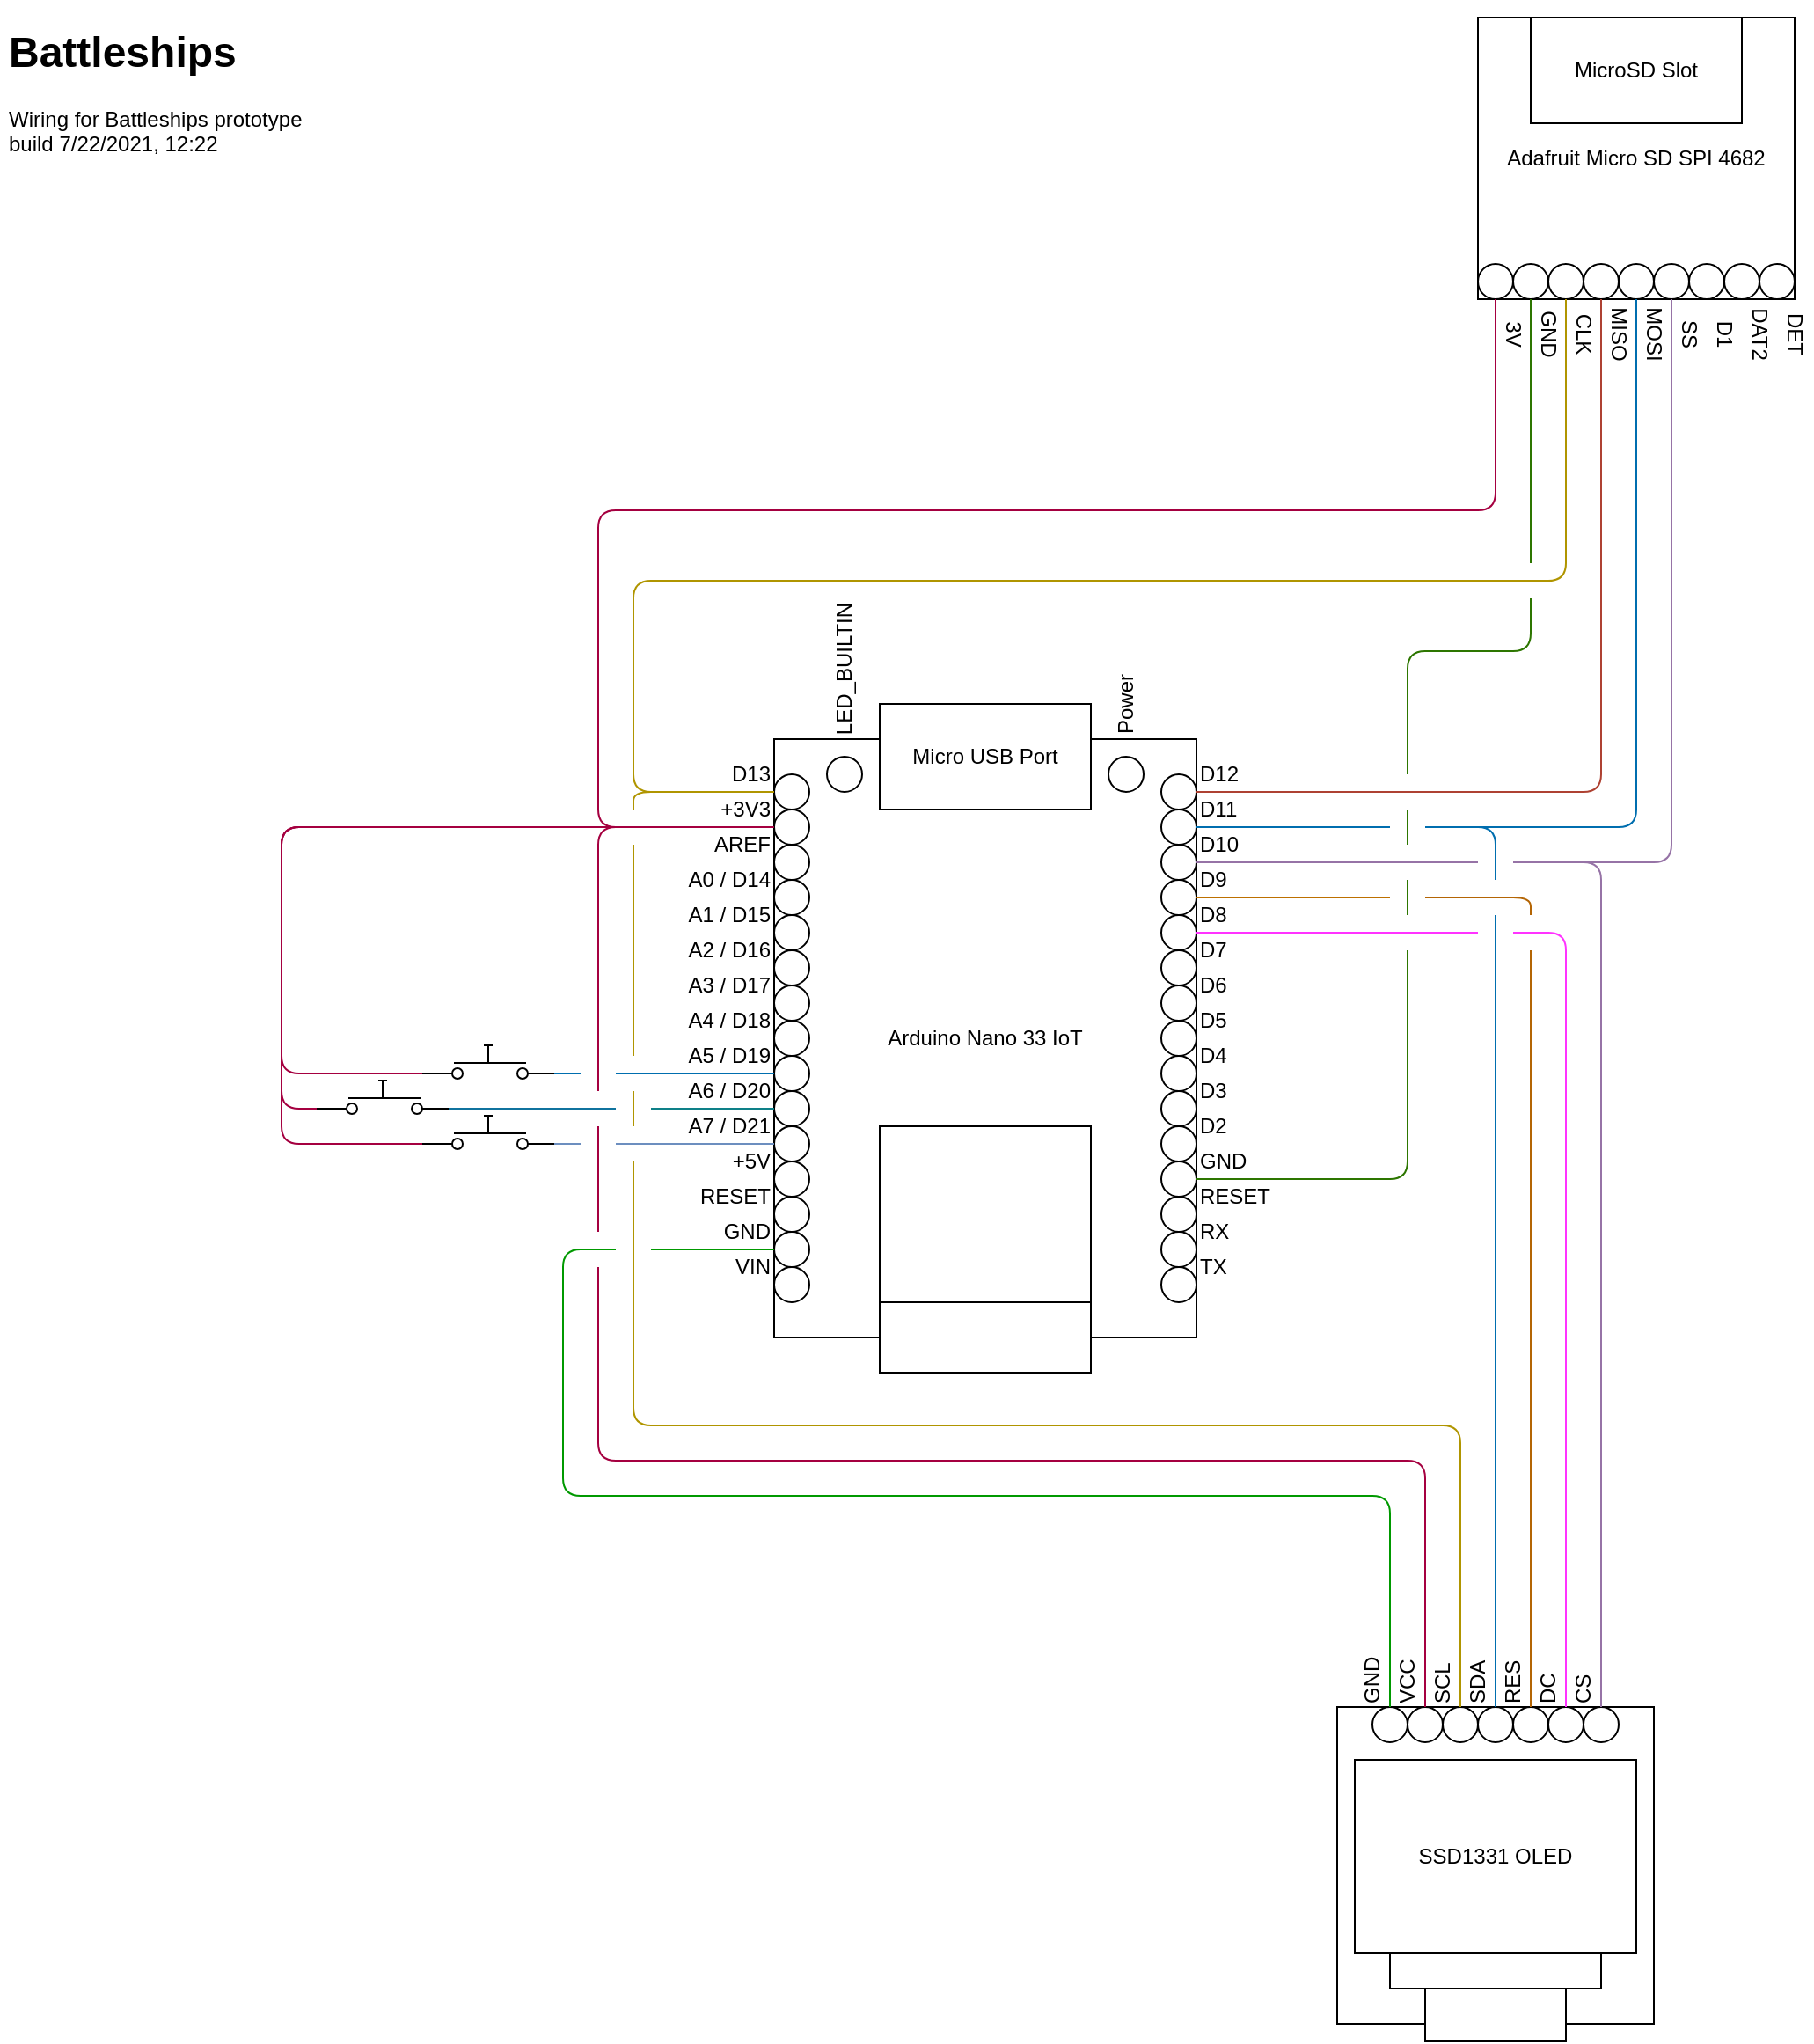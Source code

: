 <mxfile>
    <diagram id="_MnvUN-D74GrK0oXnusO" name="Page-1">
        <mxGraphModel dx="997" dy="1057" grid="1" gridSize="10" guides="1" tooltips="1" connect="1" arrows="1" fold="1" page="0" pageScale="1" pageWidth="850" pageHeight="1100" math="0" shadow="0">
            <root>
                <mxCell id="0"/>
                <mxCell id="1" parent="0"/>
                <mxCell id="228" value="" style="rounded=0;whiteSpace=wrap;html=1;" parent="1" vertex="1">
                    <mxGeometry x="880" y="840" width="180" height="180" as="geometry"/>
                </mxCell>
                <mxCell id="159" value="Arduino" parent="0"/>
                <mxCell id="160" value="Arduino Nano 33 IoT" style="rounded=0;whiteSpace=wrap;html=1;" parent="159" vertex="1">
                    <mxGeometry x="560" y="290" width="240" height="340" as="geometry"/>
                </mxCell>
                <mxCell id="161" value="Micro USB Port" style="rounded=0;whiteSpace=wrap;html=1;" parent="159" vertex="1">
                    <mxGeometry x="620" y="270" width="120" height="60" as="geometry"/>
                </mxCell>
                <mxCell id="162" value="" style="rounded=0;whiteSpace=wrap;html=1;" parent="159" vertex="1">
                    <mxGeometry x="620" y="610" width="120" height="40" as="geometry"/>
                </mxCell>
                <mxCell id="163" value="" style="rounded=0;whiteSpace=wrap;html=1;" parent="159" vertex="1">
                    <mxGeometry x="620" y="510" width="120" height="100" as="geometry"/>
                </mxCell>
                <mxCell id="164" value="" style="ellipse;whiteSpace=wrap;html=1;aspect=fixed;" parent="159" vertex="1">
                    <mxGeometry x="780" y="310" width="20" height="20" as="geometry"/>
                </mxCell>
                <mxCell id="165" value="" style="ellipse;whiteSpace=wrap;html=1;aspect=fixed;" parent="159" vertex="1">
                    <mxGeometry x="780" y="330" width="20" height="20" as="geometry"/>
                </mxCell>
                <mxCell id="166" value="" style="ellipse;whiteSpace=wrap;html=1;aspect=fixed;" parent="159" vertex="1">
                    <mxGeometry x="780" y="350" width="20" height="20" as="geometry"/>
                </mxCell>
                <mxCell id="167" value="" style="ellipse;whiteSpace=wrap;html=1;aspect=fixed;" parent="159" vertex="1">
                    <mxGeometry x="780" y="370" width="20" height="20" as="geometry"/>
                </mxCell>
                <mxCell id="168" value="" style="ellipse;whiteSpace=wrap;html=1;aspect=fixed;" parent="159" vertex="1">
                    <mxGeometry x="780" y="390" width="20" height="20" as="geometry"/>
                </mxCell>
                <mxCell id="169" value="" style="ellipse;whiteSpace=wrap;html=1;aspect=fixed;" parent="159" vertex="1">
                    <mxGeometry x="780" y="410" width="20" height="20" as="geometry"/>
                </mxCell>
                <mxCell id="170" value="" style="ellipse;whiteSpace=wrap;html=1;aspect=fixed;" parent="159" vertex="1">
                    <mxGeometry x="780" y="430" width="20" height="20" as="geometry"/>
                </mxCell>
                <mxCell id="171" value="" style="ellipse;whiteSpace=wrap;html=1;aspect=fixed;" parent="159" vertex="1">
                    <mxGeometry x="780" y="450" width="20" height="20" as="geometry"/>
                </mxCell>
                <mxCell id="172" value="D12" style="text;html=1;strokeColor=none;fillColor=none;align=left;verticalAlign=middle;whiteSpace=wrap;rounded=0;" parent="159" vertex="1">
                    <mxGeometry x="800" y="300" width="40" height="20" as="geometry"/>
                </mxCell>
                <mxCell id="173" value="D11" style="text;html=1;strokeColor=none;fillColor=none;align=left;verticalAlign=middle;whiteSpace=wrap;rounded=0;" parent="159" vertex="1">
                    <mxGeometry x="800" y="320" width="40" height="20" as="geometry"/>
                </mxCell>
                <mxCell id="174" value="D10" style="text;html=1;strokeColor=none;fillColor=none;align=left;verticalAlign=middle;whiteSpace=wrap;rounded=0;" parent="159" vertex="1">
                    <mxGeometry x="800" y="340" width="40" height="20" as="geometry"/>
                </mxCell>
                <mxCell id="175" value="D9" style="text;html=1;strokeColor=none;fillColor=none;align=left;verticalAlign=middle;whiteSpace=wrap;rounded=0;" parent="159" vertex="1">
                    <mxGeometry x="800" y="360" width="40" height="20" as="geometry"/>
                </mxCell>
                <mxCell id="176" value="D8" style="text;html=1;strokeColor=none;fillColor=none;align=left;verticalAlign=middle;whiteSpace=wrap;rounded=0;" parent="159" vertex="1">
                    <mxGeometry x="800" y="380" width="40" height="20" as="geometry"/>
                </mxCell>
                <mxCell id="177" value="D7" style="text;html=1;strokeColor=none;fillColor=none;align=left;verticalAlign=middle;whiteSpace=wrap;rounded=0;" parent="159" vertex="1">
                    <mxGeometry x="800" y="400" width="40" height="20" as="geometry"/>
                </mxCell>
                <mxCell id="178" value="D6" style="text;html=1;strokeColor=none;fillColor=none;align=left;verticalAlign=middle;whiteSpace=wrap;rounded=0;" parent="159" vertex="1">
                    <mxGeometry x="800" y="420" width="40" height="20" as="geometry"/>
                </mxCell>
                <mxCell id="179" value="D5" style="text;html=1;strokeColor=none;fillColor=none;align=left;verticalAlign=middle;whiteSpace=wrap;rounded=0;" parent="159" vertex="1">
                    <mxGeometry x="800" y="440" width="40" height="20" as="geometry"/>
                </mxCell>
                <mxCell id="180" value="" style="ellipse;whiteSpace=wrap;html=1;aspect=fixed;" parent="159" vertex="1">
                    <mxGeometry x="780" y="470" width="20" height="20" as="geometry"/>
                </mxCell>
                <mxCell id="181" value="D4" style="text;html=1;strokeColor=none;fillColor=none;align=left;verticalAlign=middle;whiteSpace=wrap;rounded=0;" parent="159" vertex="1">
                    <mxGeometry x="800" y="460" width="40" height="20" as="geometry"/>
                </mxCell>
                <mxCell id="182" value="" style="ellipse;whiteSpace=wrap;html=1;aspect=fixed;" parent="159" vertex="1">
                    <mxGeometry x="780" y="490" width="20" height="20" as="geometry"/>
                </mxCell>
                <mxCell id="183" value="D3" style="text;html=1;strokeColor=none;fillColor=none;align=left;verticalAlign=middle;whiteSpace=wrap;rounded=0;" parent="159" vertex="1">
                    <mxGeometry x="800" y="480" width="40" height="20" as="geometry"/>
                </mxCell>
                <mxCell id="184" value="" style="ellipse;whiteSpace=wrap;html=1;aspect=fixed;" parent="159" vertex="1">
                    <mxGeometry x="780" y="510" width="20" height="20" as="geometry"/>
                </mxCell>
                <mxCell id="185" value="D2" style="text;html=1;strokeColor=none;fillColor=none;align=left;verticalAlign=middle;whiteSpace=wrap;rounded=0;" parent="159" vertex="1">
                    <mxGeometry x="800" y="500" width="40" height="20" as="geometry"/>
                </mxCell>
                <mxCell id="186" value="" style="ellipse;whiteSpace=wrap;html=1;aspect=fixed;" parent="159" vertex="1">
                    <mxGeometry x="780" y="530" width="20" height="20" as="geometry"/>
                </mxCell>
                <mxCell id="187" value="GND" style="text;html=1;strokeColor=none;fillColor=none;align=left;verticalAlign=middle;whiteSpace=wrap;rounded=0;" parent="159" vertex="1">
                    <mxGeometry x="800" y="520" width="40" height="20" as="geometry"/>
                </mxCell>
                <mxCell id="188" value="" style="ellipse;whiteSpace=wrap;html=1;aspect=fixed;" parent="159" vertex="1">
                    <mxGeometry x="780" y="550" width="20" height="20" as="geometry"/>
                </mxCell>
                <mxCell id="189" value="RESET" style="text;html=1;strokeColor=none;fillColor=none;align=left;verticalAlign=middle;whiteSpace=wrap;rounded=0;" parent="159" vertex="1">
                    <mxGeometry x="800" y="540" width="40" height="20" as="geometry"/>
                </mxCell>
                <mxCell id="190" value="" style="ellipse;whiteSpace=wrap;html=1;aspect=fixed;" parent="159" vertex="1">
                    <mxGeometry x="780" y="570" width="20" height="20" as="geometry"/>
                </mxCell>
                <mxCell id="191" value="RX" style="text;html=1;strokeColor=none;fillColor=none;align=left;verticalAlign=middle;whiteSpace=wrap;rounded=0;" parent="159" vertex="1">
                    <mxGeometry x="800" y="560" width="40" height="20" as="geometry"/>
                </mxCell>
                <mxCell id="192" value="" style="ellipse;whiteSpace=wrap;html=1;aspect=fixed;" parent="159" vertex="1">
                    <mxGeometry x="780" y="590" width="20" height="20" as="geometry"/>
                </mxCell>
                <mxCell id="193" value="TX" style="text;html=1;strokeColor=none;fillColor=none;align=left;verticalAlign=middle;whiteSpace=wrap;rounded=0;" parent="159" vertex="1">
                    <mxGeometry x="800" y="580" width="40" height="20" as="geometry"/>
                </mxCell>
                <mxCell id="194" value="" style="ellipse;whiteSpace=wrap;html=1;aspect=fixed;" parent="159" vertex="1">
                    <mxGeometry x="560" y="310" width="20" height="20" as="geometry"/>
                </mxCell>
                <mxCell id="195" value="" style="ellipse;whiteSpace=wrap;html=1;aspect=fixed;" parent="159" vertex="1">
                    <mxGeometry x="560" y="330" width="20" height="20" as="geometry"/>
                </mxCell>
                <mxCell id="196" value="" style="ellipse;whiteSpace=wrap;html=1;aspect=fixed;" parent="159" vertex="1">
                    <mxGeometry x="560" y="350" width="20" height="20" as="geometry"/>
                </mxCell>
                <mxCell id="197" value="" style="ellipse;whiteSpace=wrap;html=1;aspect=fixed;" parent="159" vertex="1">
                    <mxGeometry x="560" y="370" width="20" height="20" as="geometry"/>
                </mxCell>
                <mxCell id="198" value="" style="ellipse;whiteSpace=wrap;html=1;aspect=fixed;" parent="159" vertex="1">
                    <mxGeometry x="560" y="390" width="20" height="20" as="geometry"/>
                </mxCell>
                <mxCell id="199" value="" style="ellipse;whiteSpace=wrap;html=1;aspect=fixed;" parent="159" vertex="1">
                    <mxGeometry x="560" y="410" width="20" height="20" as="geometry"/>
                </mxCell>
                <mxCell id="200" value="" style="ellipse;whiteSpace=wrap;html=1;aspect=fixed;" parent="159" vertex="1">
                    <mxGeometry x="560" y="430" width="20" height="20" as="geometry"/>
                </mxCell>
                <mxCell id="201" value="" style="ellipse;whiteSpace=wrap;html=1;aspect=fixed;" parent="159" vertex="1">
                    <mxGeometry x="560" y="450" width="20" height="20" as="geometry"/>
                </mxCell>
                <mxCell id="202" value="" style="ellipse;whiteSpace=wrap;html=1;aspect=fixed;" parent="159" vertex="1">
                    <mxGeometry x="560" y="470" width="20" height="20" as="geometry"/>
                </mxCell>
                <mxCell id="203" value="" style="ellipse;whiteSpace=wrap;html=1;aspect=fixed;" parent="159" vertex="1">
                    <mxGeometry x="560" y="490" width="20" height="20" as="geometry"/>
                </mxCell>
                <mxCell id="204" value="" style="ellipse;whiteSpace=wrap;html=1;aspect=fixed;" parent="159" vertex="1">
                    <mxGeometry x="560" y="510" width="20" height="20" as="geometry"/>
                </mxCell>
                <mxCell id="205" value="" style="ellipse;whiteSpace=wrap;html=1;aspect=fixed;" parent="159" vertex="1">
                    <mxGeometry x="560" y="530" width="20" height="20" as="geometry"/>
                </mxCell>
                <mxCell id="206" value="" style="ellipse;whiteSpace=wrap;html=1;aspect=fixed;" parent="159" vertex="1">
                    <mxGeometry x="560" y="550" width="20" height="20" as="geometry"/>
                </mxCell>
                <mxCell id="207" value="" style="ellipse;whiteSpace=wrap;html=1;aspect=fixed;" parent="159" vertex="1">
                    <mxGeometry x="560" y="570" width="20" height="20" as="geometry"/>
                </mxCell>
                <mxCell id="208" value="" style="ellipse;whiteSpace=wrap;html=1;aspect=fixed;" parent="159" vertex="1">
                    <mxGeometry x="560" y="590" width="20" height="20" as="geometry"/>
                </mxCell>
                <mxCell id="209" value="D13" style="text;html=1;strokeColor=none;fillColor=none;align=right;verticalAlign=middle;whiteSpace=wrap;rounded=0;" parent="159" vertex="1">
                    <mxGeometry x="520" y="300" width="40" height="20" as="geometry"/>
                </mxCell>
                <mxCell id="210" value="+3V3" style="text;html=1;strokeColor=none;fillColor=none;align=right;verticalAlign=middle;whiteSpace=wrap;rounded=0;" parent="159" vertex="1">
                    <mxGeometry x="520" y="320" width="40" height="20" as="geometry"/>
                </mxCell>
                <mxCell id="211" value="AREF" style="text;html=1;strokeColor=none;fillColor=none;align=right;verticalAlign=middle;whiteSpace=wrap;rounded=0;" parent="159" vertex="1">
                    <mxGeometry x="520" y="340" width="40" height="20" as="geometry"/>
                </mxCell>
                <mxCell id="212" value="A0 / D14" style="text;html=1;strokeColor=none;fillColor=none;align=right;verticalAlign=middle;whiteSpace=wrap;rounded=0;" parent="159" vertex="1">
                    <mxGeometry x="510" y="360" width="50" height="20" as="geometry"/>
                </mxCell>
                <mxCell id="213" value="A1 / D15" style="text;html=1;strokeColor=none;fillColor=none;align=right;verticalAlign=middle;whiteSpace=wrap;rounded=0;" parent="159" vertex="1">
                    <mxGeometry x="510" y="380" width="50" height="20" as="geometry"/>
                </mxCell>
                <mxCell id="214" value="A2 / D16" style="text;html=1;strokeColor=none;fillColor=none;align=right;verticalAlign=middle;whiteSpace=wrap;rounded=0;" parent="159" vertex="1">
                    <mxGeometry x="510" y="400" width="50" height="20" as="geometry"/>
                </mxCell>
                <mxCell id="215" value="A3 / D17" style="text;html=1;strokeColor=none;fillColor=none;align=right;verticalAlign=middle;whiteSpace=wrap;rounded=0;" parent="159" vertex="1">
                    <mxGeometry x="510" y="420" width="50" height="20" as="geometry"/>
                </mxCell>
                <mxCell id="216" value="A4 / D18" style="text;html=1;strokeColor=none;fillColor=none;align=right;verticalAlign=middle;whiteSpace=wrap;rounded=0;" parent="159" vertex="1">
                    <mxGeometry x="510" y="440" width="50" height="20" as="geometry"/>
                </mxCell>
                <mxCell id="217" value="A5 / D19" style="text;html=1;strokeColor=none;fillColor=none;align=right;verticalAlign=middle;whiteSpace=wrap;rounded=0;" parent="159" vertex="1">
                    <mxGeometry x="510" y="460" width="50" height="20" as="geometry"/>
                </mxCell>
                <mxCell id="218" value="A6 / D20" style="text;html=1;strokeColor=none;fillColor=none;align=right;verticalAlign=middle;whiteSpace=wrap;rounded=0;" parent="159" vertex="1">
                    <mxGeometry x="510" y="480" width="50" height="20" as="geometry"/>
                </mxCell>
                <mxCell id="219" value="A7 / D21" style="text;html=1;strokeColor=none;fillColor=none;align=right;verticalAlign=middle;whiteSpace=wrap;rounded=0;" parent="159" vertex="1">
                    <mxGeometry x="510" y="500" width="50" height="20" as="geometry"/>
                </mxCell>
                <mxCell id="220" value="+5V" style="text;html=1;strokeColor=none;fillColor=none;align=right;verticalAlign=middle;whiteSpace=wrap;rounded=0;" parent="159" vertex="1">
                    <mxGeometry x="520" y="520" width="40" height="20" as="geometry"/>
                </mxCell>
                <mxCell id="221" value="RESET" style="text;html=1;strokeColor=none;fillColor=none;align=right;verticalAlign=middle;whiteSpace=wrap;rounded=0;" parent="159" vertex="1">
                    <mxGeometry x="520" y="540" width="40" height="20" as="geometry"/>
                </mxCell>
                <mxCell id="222" value="GND" style="text;html=1;strokeColor=none;fillColor=none;align=right;verticalAlign=middle;whiteSpace=wrap;rounded=0;" parent="159" vertex="1">
                    <mxGeometry x="520" y="560" width="40" height="20" as="geometry"/>
                </mxCell>
                <mxCell id="223" value="VIN" style="text;html=1;strokeColor=none;fillColor=none;align=right;verticalAlign=middle;whiteSpace=wrap;rounded=0;" parent="159" vertex="1">
                    <mxGeometry x="520" y="580" width="40" height="20" as="geometry"/>
                </mxCell>
                <mxCell id="224" value="" style="ellipse;whiteSpace=wrap;html=1;aspect=fixed;" parent="159" vertex="1">
                    <mxGeometry x="590" y="300" width="20" height="20" as="geometry"/>
                </mxCell>
                <mxCell id="225" value="" style="ellipse;whiteSpace=wrap;html=1;aspect=fixed;" parent="159" vertex="1">
                    <mxGeometry x="750" y="300" width="20" height="20" as="geometry"/>
                </mxCell>
                <mxCell id="226" value="LED_BUILTIN" style="text;html=1;strokeColor=none;fillColor=none;align=center;verticalAlign=middle;whiteSpace=wrap;rounded=0;rotation=-90;" parent="159" vertex="1">
                    <mxGeometry x="560" y="240" width="80" height="20" as="geometry"/>
                </mxCell>
                <mxCell id="227" value="Power" style="text;html=1;strokeColor=none;fillColor=none;align=center;verticalAlign=middle;whiteSpace=wrap;rounded=0;rotation=-90;" parent="159" vertex="1">
                    <mxGeometry x="740" y="260" width="40" height="20" as="geometry"/>
                </mxCell>
                <mxCell id="230" value="SSD1331 OLED" parent="0"/>
                <mxCell id="232" value="" style="ellipse;whiteSpace=wrap;html=1;aspect=fixed;" parent="230" vertex="1">
                    <mxGeometry x="900" y="840" width="20" height="20" as="geometry"/>
                </mxCell>
                <mxCell id="233" value="" style="ellipse;whiteSpace=wrap;html=1;aspect=fixed;" parent="230" vertex="1">
                    <mxGeometry x="920" y="840" width="20" height="20" as="geometry"/>
                </mxCell>
                <mxCell id="234" value="" style="ellipse;whiteSpace=wrap;html=1;aspect=fixed;" parent="230" vertex="1">
                    <mxGeometry x="940" y="840" width="20" height="20" as="geometry"/>
                </mxCell>
                <mxCell id="235" value="" style="ellipse;whiteSpace=wrap;html=1;aspect=fixed;" parent="230" vertex="1">
                    <mxGeometry x="960" y="840" width="20" height="20" as="geometry"/>
                </mxCell>
                <mxCell id="236" value="" style="ellipse;whiteSpace=wrap;html=1;aspect=fixed;" parent="230" vertex="1">
                    <mxGeometry x="980" y="840" width="20" height="20" as="geometry"/>
                </mxCell>
                <mxCell id="237" value="" style="ellipse;whiteSpace=wrap;html=1;aspect=fixed;" parent="230" vertex="1">
                    <mxGeometry x="1000" y="840" width="20" height="20" as="geometry"/>
                </mxCell>
                <mxCell id="239" value="" style="ellipse;whiteSpace=wrap;html=1;aspect=fixed;" parent="230" vertex="1">
                    <mxGeometry x="1020" y="840" width="20" height="20" as="geometry"/>
                </mxCell>
                <mxCell id="240" value="SSD1331 OLED" style="rounded=0;whiteSpace=wrap;html=1;" parent="230" vertex="1">
                    <mxGeometry x="890" y="870" width="160" height="110" as="geometry"/>
                </mxCell>
                <mxCell id="242" value="" style="rounded=0;whiteSpace=wrap;html=1;" parent="230" vertex="1">
                    <mxGeometry x="910" y="980" width="120" height="20" as="geometry"/>
                </mxCell>
                <mxCell id="243" value="" style="rounded=0;whiteSpace=wrap;html=1;" parent="230" vertex="1">
                    <mxGeometry x="930" y="1000" width="80" height="30" as="geometry"/>
                </mxCell>
                <mxCell id="244" value="GND" style="text;html=1;strokeColor=none;fillColor=none;align=left;verticalAlign=middle;whiteSpace=wrap;rounded=0;rotation=-90;" parent="230" vertex="1">
                    <mxGeometry x="880" y="810" width="40" height="20" as="geometry"/>
                </mxCell>
                <mxCell id="245" value="VCC" style="text;html=1;strokeColor=none;fillColor=none;align=left;verticalAlign=middle;whiteSpace=wrap;rounded=0;rotation=-90;" parent="230" vertex="1">
                    <mxGeometry x="900" y="810" width="40" height="20" as="geometry"/>
                </mxCell>
                <mxCell id="246" value="SCL" style="text;html=1;strokeColor=none;fillColor=none;align=left;verticalAlign=middle;whiteSpace=wrap;rounded=0;rotation=270;" parent="230" vertex="1">
                    <mxGeometry x="920" y="810" width="40" height="20" as="geometry"/>
                </mxCell>
                <mxCell id="247" value="SDA" style="text;html=1;strokeColor=none;fillColor=none;align=left;verticalAlign=middle;whiteSpace=wrap;rounded=0;rotation=-90;" parent="230" vertex="1">
                    <mxGeometry x="940" y="810" width="40" height="20" as="geometry"/>
                </mxCell>
                <mxCell id="248" value="RES" style="text;html=1;strokeColor=none;fillColor=none;align=left;verticalAlign=middle;whiteSpace=wrap;rounded=0;rotation=-90;" parent="230" vertex="1">
                    <mxGeometry x="960" y="810" width="40" height="20" as="geometry"/>
                </mxCell>
                <mxCell id="249" value="DC" style="text;html=1;strokeColor=none;fillColor=none;align=left;verticalAlign=middle;whiteSpace=wrap;rounded=0;rotation=-90;" parent="230" vertex="1">
                    <mxGeometry x="980" y="810" width="40" height="20" as="geometry"/>
                </mxCell>
                <mxCell id="250" value="CS" style="text;html=1;strokeColor=none;fillColor=none;align=left;verticalAlign=middle;whiteSpace=wrap;rounded=0;rotation=-90;" parent="230" vertex="1">
                    <mxGeometry x="1000" y="810" width="40" height="20" as="geometry"/>
                </mxCell>
                <mxCell id="251" value="SSD1331 OLED Wiring" parent="0"/>
                <mxCell id="252" value="" style="endArrow=none;html=1;exitX=0.5;exitY=0;exitDx=0;exitDy=0;fillColor=#60a917;strokeColor=#009900;" parent="251" source="232" edge="1">
                    <mxGeometry width="50" height="50" relative="1" as="geometry">
                        <mxPoint x="990" y="700" as="sourcePoint"/>
                        <mxPoint x="470" y="580" as="targetPoint"/>
                        <Array as="points">
                            <mxPoint x="910" y="720"/>
                            <mxPoint x="440" y="720"/>
                            <mxPoint x="440" y="580"/>
                        </Array>
                    </mxGeometry>
                </mxCell>
                <mxCell id="253" value="" style="endArrow=none;html=1;entryX=0;entryY=0.5;entryDx=0;entryDy=0;fillColor=#d80073;strokeColor=#A50040;" parent="251" target="195" edge="1">
                    <mxGeometry width="50" height="50" relative="1" as="geometry">
                        <mxPoint x="460" y="490" as="sourcePoint"/>
                        <mxPoint x="980" y="480" as="targetPoint"/>
                        <Array as="points">
                            <mxPoint x="460" y="340"/>
                        </Array>
                    </mxGeometry>
                </mxCell>
                <mxCell id="254" value="" style="endArrow=none;html=1;entryX=0.5;entryY=0;entryDx=0;entryDy=0;fillColor=#d80073;strokeColor=#A50040;" parent="251" target="233" edge="1">
                    <mxGeometry width="50" height="50" relative="1" as="geometry">
                        <mxPoint x="460" y="590" as="sourcePoint"/>
                        <mxPoint x="1000" y="640" as="targetPoint"/>
                        <Array as="points">
                            <mxPoint x="460" y="700"/>
                            <mxPoint x="930" y="700"/>
                        </Array>
                    </mxGeometry>
                </mxCell>
                <mxCell id="255" value="" style="endArrow=none;html=1;exitX=0.5;exitY=0;exitDx=0;exitDy=0;fillColor=#e3c800;strokeColor=#B09500;" parent="251" source="234" edge="1">
                    <mxGeometry width="50" height="50" relative="1" as="geometry">
                        <mxPoint x="270" y="450" as="sourcePoint"/>
                        <mxPoint x="480" y="530" as="targetPoint"/>
                        <Array as="points">
                            <mxPoint x="950" y="680"/>
                            <mxPoint x="480" y="680"/>
                        </Array>
                    </mxGeometry>
                </mxCell>
                <mxCell id="256" value="" style="endArrow=none;html=1;entryX=0;entryY=0.5;entryDx=0;entryDy=0;fillColor=#60a917;strokeColor=#009900;" parent="251" target="207" edge="1">
                    <mxGeometry width="50" height="50" relative="1" as="geometry">
                        <mxPoint x="490" y="580" as="sourcePoint"/>
                        <mxPoint x="370" y="540" as="targetPoint"/>
                    </mxGeometry>
                </mxCell>
                <mxCell id="257" value="" style="endArrow=none;html=1;entryX=0;entryY=0.5;entryDx=0;entryDy=0;fillColor=#e3c800;strokeColor=#B09500;" parent="251" target="194" edge="1">
                    <mxGeometry width="50" height="50" relative="1" as="geometry">
                        <mxPoint x="480" y="330" as="sourcePoint"/>
                        <mxPoint x="440" y="310" as="targetPoint"/>
                        <Array as="points">
                            <mxPoint x="480" y="320"/>
                        </Array>
                    </mxGeometry>
                </mxCell>
                <mxCell id="258" value="" style="endArrow=none;html=1;fillColor=#1ba1e2;strokeColor=#006EAF;" parent="251" edge="1">
                    <mxGeometry width="50" height="50" relative="1" as="geometry">
                        <mxPoint x="970" y="370" as="sourcePoint"/>
                        <mxPoint x="930" y="340" as="targetPoint"/>
                        <Array as="points">
                            <mxPoint x="970" y="340"/>
                        </Array>
                    </mxGeometry>
                </mxCell>
                <mxCell id="259" value="" style="endArrow=none;html=1;fillColor=#fad7ac;strokeColor=#b46504;" parent="251" edge="1">
                    <mxGeometry width="50" height="50" relative="1" as="geometry">
                        <mxPoint x="930" y="380" as="sourcePoint"/>
                        <mxPoint x="990" y="390" as="targetPoint"/>
                        <Array as="points">
                            <mxPoint x="990" y="380"/>
                        </Array>
                    </mxGeometry>
                </mxCell>
                <mxCell id="261" value="" style="endArrow=none;html=1;exitX=0.5;exitY=0;exitDx=0;exitDy=0;fillColor=#1ba1e2;strokeColor=#006EAF;" parent="251" source="235" edge="1">
                    <mxGeometry width="50" height="50" relative="1" as="geometry">
                        <mxPoint x="950" y="530" as="sourcePoint"/>
                        <mxPoint x="970" y="390" as="targetPoint"/>
                    </mxGeometry>
                </mxCell>
                <mxCell id="262" value="" style="endArrow=none;html=1;exitX=1;exitY=0.5;exitDx=0;exitDy=0;fillColor=#6d8764;strokeColor=#FF33FF;" parent="251" source="168" edge="1">
                    <mxGeometry width="50" height="50" relative="1" as="geometry">
                        <mxPoint x="1070" y="610" as="sourcePoint"/>
                        <mxPoint x="960" y="400" as="targetPoint"/>
                    </mxGeometry>
                </mxCell>
                <mxCell id="263" value="" style="endArrow=none;html=1;entryX=0.5;entryY=0;entryDx=0;entryDy=0;strokeColor=#FF33FF;" parent="251" target="237" edge="1">
                    <mxGeometry width="50" height="50" relative="1" as="geometry">
                        <mxPoint x="980" y="400" as="sourcePoint"/>
                        <mxPoint x="1080" y="440" as="targetPoint"/>
                        <Array as="points">
                            <mxPoint x="1010" y="400"/>
                        </Array>
                    </mxGeometry>
                </mxCell>
                <mxCell id="264" value="" style="endArrow=none;html=1;exitX=0.5;exitY=0;exitDx=0;exitDy=0;fillColor=#fad7ac;strokeColor=#b46504;" parent="251" source="236" edge="1">
                    <mxGeometry width="50" height="50" relative="1" as="geometry">
                        <mxPoint x="1150" y="520" as="sourcePoint"/>
                        <mxPoint x="990" y="410" as="targetPoint"/>
                    </mxGeometry>
                </mxCell>
                <mxCell id="265" value="" style="endArrow=none;html=1;exitX=1;exitY=0.5;exitDx=0;exitDy=0;strokeColor=#9673a6;fillColor=#e1d5e7;" parent="251" source="166" edge="1">
                    <mxGeometry width="50" height="50" relative="1" as="geometry">
                        <mxPoint x="1070" y="410" as="sourcePoint"/>
                        <mxPoint x="960" y="360" as="targetPoint"/>
                    </mxGeometry>
                </mxCell>
                <mxCell id="266" value="" style="endArrow=none;html=1;entryX=0.5;entryY=0;entryDx=0;entryDy=0;strokeColor=#9673a6;fillColor=#e1d5e7;" parent="251" target="239" edge="1">
                    <mxGeometry width="50" height="50" relative="1" as="geometry">
                        <mxPoint x="980" y="360" as="sourcePoint"/>
                        <mxPoint x="1120" y="350" as="targetPoint"/>
                        <Array as="points">
                            <mxPoint x="1030" y="360"/>
                        </Array>
                    </mxGeometry>
                </mxCell>
                <mxCell id="333" value="" style="endArrow=none;html=1;exitX=1;exitY=0.5;exitDx=0;exitDy=0;strokeColor=#006EAF;" parent="251" source="165" edge="1">
                    <mxGeometry width="50" height="50" relative="1" as="geometry">
                        <mxPoint x="840" y="390" as="sourcePoint"/>
                        <mxPoint x="910" y="340" as="targetPoint"/>
                    </mxGeometry>
                </mxCell>
                <mxCell id="334" value="" style="endArrow=none;html=1;strokeColor=#BD7000;exitX=1;exitY=0.5;exitDx=0;exitDy=0;fillColor=#f0a30a;" parent="251" source="167" edge="1">
                    <mxGeometry width="50" height="50" relative="1" as="geometry">
                        <mxPoint x="860" y="420" as="sourcePoint"/>
                        <mxPoint x="910" y="380" as="targetPoint"/>
                    </mxGeometry>
                </mxCell>
                <mxCell id="335" value="" style="endArrow=none;html=1;strokeColor=#A50040;fillColor=#d80073;" parent="251" edge="1">
                    <mxGeometry width="50" height="50" relative="1" as="geometry">
                        <mxPoint x="460" y="570" as="sourcePoint"/>
                        <mxPoint x="460" y="510" as="targetPoint"/>
                    </mxGeometry>
                </mxCell>
                <mxCell id="348" value="" style="endArrow=none;html=1;fillColor=#e3c800;strokeColor=#B09500;" parent="251" edge="1">
                    <mxGeometry width="50" height="50" relative="1" as="geometry">
                        <mxPoint x="480" y="470" as="sourcePoint"/>
                        <mxPoint x="480" y="350" as="targetPoint"/>
                    </mxGeometry>
                </mxCell>
                <mxCell id="349" value="" style="endArrow=none;html=1;fillColor=#e3c800;strokeColor=#B09500;" parent="251" edge="1">
                    <mxGeometry width="50" height="50" relative="1" as="geometry">
                        <mxPoint x="480" y="510" as="sourcePoint"/>
                        <mxPoint x="480" y="490" as="targetPoint"/>
                    </mxGeometry>
                </mxCell>
                <mxCell id="267" value="Analog Buttons" parent="0" visible="0"/>
                <mxCell id="268" value="" style="pointerEvents=1;verticalLabelPosition=bottom;shadow=0;dashed=0;align=center;html=1;verticalAlign=top;shape=mxgraph.electrical.electro-mechanical.manual_switch;" parent="267" vertex="1">
                    <mxGeometry x="280" y="122" width="75" height="18" as="geometry"/>
                </mxCell>
                <mxCell id="270" value="" style="pointerEvents=1;verticalLabelPosition=bottom;shadow=0;dashed=0;align=center;html=1;verticalAlign=top;shape=mxgraph.electrical.electro-mechanical.manual_switch;" parent="267" vertex="1">
                    <mxGeometry x="280" y="182" width="75" height="18" as="geometry"/>
                </mxCell>
                <mxCell id="272" value="" style="pointerEvents=1;verticalLabelPosition=bottom;shadow=0;dashed=0;align=center;html=1;verticalAlign=top;shape=mxgraph.electrical.electro-mechanical.manual_switch;" parent="267" vertex="1">
                    <mxGeometry x="280" y="242" width="75" height="18" as="geometry"/>
                </mxCell>
                <mxCell id="336" value="Patriot Corner" style="text;html=1;strokeColor=none;fillColor=none;align=center;verticalAlign=middle;whiteSpace=wrap;rounded=0;rotation=-30;fontStyle=3" parent="267" vertex="1">
                    <mxGeometry x="60" y="100" width="90" height="20" as="geometry"/>
                </mxCell>
                <mxCell id="273" value="Analog Buttons Wiring" parent="0" visible="0"/>
                <mxCell id="274" value="" style="pointerEvents=1;verticalLabelPosition=bottom;shadow=0;dashed=0;align=center;html=1;verticalAlign=top;shape=mxgraph.electrical.resistors.resistor_2;" parent="273" vertex="1">
                    <mxGeometry x="170" y="130" width="100" height="20" as="geometry"/>
                </mxCell>
                <mxCell id="275" value="" style="pointerEvents=1;verticalLabelPosition=bottom;shadow=0;dashed=0;align=center;html=1;verticalAlign=top;shape=mxgraph.electrical.resistors.resistor_2;" parent="273" vertex="1">
                    <mxGeometry x="170" y="190" width="100" height="20" as="geometry"/>
                </mxCell>
                <mxCell id="276" value="" style="pointerEvents=1;verticalLabelPosition=bottom;shadow=0;dashed=0;align=center;html=1;verticalAlign=top;shape=mxgraph.electrical.resistors.resistor_2;" parent="273" vertex="1">
                    <mxGeometry x="170" y="250" width="100" height="20" as="geometry"/>
                </mxCell>
                <mxCell id="277" value="1k Ω" style="text;html=1;strokeColor=none;fillColor=none;align=center;verticalAlign=middle;whiteSpace=wrap;rounded=0;" parent="273" vertex="1">
                    <mxGeometry x="200" y="110" width="40" height="20" as="geometry"/>
                </mxCell>
                <mxCell id="278" value="1.5k Ω" style="text;html=1;strokeColor=none;fillColor=none;align=center;verticalAlign=middle;whiteSpace=wrap;rounded=0;" parent="273" vertex="1">
                    <mxGeometry x="200" y="170" width="40" height="20" as="geometry"/>
                </mxCell>
                <mxCell id="279" value="2k Ω" style="text;html=1;strokeColor=none;fillColor=none;align=center;verticalAlign=middle;whiteSpace=wrap;rounded=0;" parent="273" vertex="1">
                    <mxGeometry x="200" y="230" width="40" height="20" as="geometry"/>
                </mxCell>
                <mxCell id="281" value="" style="endArrow=none;html=1;strokeColor=#FFFFFF;exitX=1;exitY=0.5;exitDx=0;exitDy=0;exitPerimeter=0;entryX=0;entryY=1;entryDx=0;entryDy=0;entryPerimeter=0;" parent="273" source="274" target="268" edge="1">
                    <mxGeometry width="50" height="50" relative="1" as="geometry">
                        <mxPoint x="250" y="110" as="sourcePoint"/>
                        <mxPoint x="300" y="60" as="targetPoint"/>
                    </mxGeometry>
                </mxCell>
                <mxCell id="282" value="" style="endArrow=none;html=1;strokeColor=#FFFFFF;exitX=1;exitY=0.5;exitDx=0;exitDy=0;exitPerimeter=0;entryX=0;entryY=1;entryDx=0;entryDy=0;entryPerimeter=0;" parent="273" source="275" target="270" edge="1">
                    <mxGeometry width="50" height="50" relative="1" as="geometry">
                        <mxPoint x="240" y="380" as="sourcePoint"/>
                        <mxPoint x="290" y="330" as="targetPoint"/>
                    </mxGeometry>
                </mxCell>
                <mxCell id="283" value="" style="endArrow=none;html=1;strokeColor=#FFFFFF;exitX=1;exitY=0.5;exitDx=0;exitDy=0;exitPerimeter=0;entryX=0;entryY=1;entryDx=0;entryDy=0;entryPerimeter=0;" parent="273" source="276" target="272" edge="1">
                    <mxGeometry width="50" height="50" relative="1" as="geometry">
                        <mxPoint x="260" y="360" as="sourcePoint"/>
                        <mxPoint x="310" y="310" as="targetPoint"/>
                    </mxGeometry>
                </mxCell>
                <mxCell id="284" value="" style="endArrow=none;html=1;strokeColor=#A50040;entryX=0;entryY=0.5;entryDx=0;entryDy=0;exitX=0;exitY=0.5;exitDx=0;exitDy=0;exitPerimeter=0;fillColor=#d80073;" parent="273" source="274" target="195" edge="1">
                    <mxGeometry width="50" height="50" relative="1" as="geometry">
                        <mxPoint x="70" y="340" as="sourcePoint"/>
                        <mxPoint x="120" y="290" as="targetPoint"/>
                        <Array as="points">
                            <mxPoint x="120" y="140"/>
                            <mxPoint x="120" y="340"/>
                        </Array>
                    </mxGeometry>
                </mxCell>
                <mxCell id="285" value="" style="endArrow=none;html=1;strokeColor=#A50040;entryX=0;entryY=0.5;entryDx=0;entryDy=0;entryPerimeter=0;exitX=0;exitY=0.5;exitDx=0;exitDy=0;fillColor=#d80073;" parent="273" source="195" target="275" edge="1">
                    <mxGeometry width="50" height="50" relative="1" as="geometry">
                        <mxPoint x="40" y="250" as="sourcePoint"/>
                        <mxPoint x="90" y="200" as="targetPoint"/>
                        <Array as="points">
                            <mxPoint x="120" y="340"/>
                            <mxPoint x="120" y="200"/>
                        </Array>
                    </mxGeometry>
                </mxCell>
                <mxCell id="286" value="" style="endArrow=none;html=1;strokeColor=#A50040;entryX=0;entryY=0.5;entryDx=0;entryDy=0;entryPerimeter=0;exitX=0;exitY=0.5;exitDx=0;exitDy=0;fillColor=#d80073;" parent="273" source="195" target="276" edge="1">
                    <mxGeometry width="50" height="50" relative="1" as="geometry">
                        <mxPoint x="-20" y="300" as="sourcePoint"/>
                        <mxPoint x="30" y="250" as="targetPoint"/>
                        <Array as="points">
                            <mxPoint x="120" y="340"/>
                            <mxPoint x="120" y="260"/>
                        </Array>
                    </mxGeometry>
                </mxCell>
                <mxCell id="287" value="" style="pointerEvents=1;verticalLabelPosition=bottom;shadow=0;dashed=0;align=center;html=1;verticalAlign=top;shape=mxgraph.electrical.resistors.resistor_2;rotation=-90;" parent="273" vertex="1">
                    <mxGeometry x="390" y="440" width="100" height="20" as="geometry"/>
                </mxCell>
                <mxCell id="288" value="10k Ω" style="text;html=1;strokeColor=none;fillColor=none;align=center;verticalAlign=middle;whiteSpace=wrap;rounded=0;rotation=-90;" parent="273" vertex="1">
                    <mxGeometry x="400" y="440" width="40" height="20" as="geometry"/>
                </mxCell>
                <mxCell id="289" value="" style="endArrow=none;html=1;exitX=0;exitY=0.5;exitDx=0;exitDy=0;exitPerimeter=0;strokeColor=#009900;" parent="273" source="287" edge="1">
                    <mxGeometry width="50" height="50" relative="1" as="geometry">
                        <mxPoint x="330" y="600" as="sourcePoint"/>
                        <mxPoint x="470" y="580" as="targetPoint"/>
                        <Array as="points">
                            <mxPoint x="440" y="580"/>
                        </Array>
                    </mxGeometry>
                </mxCell>
                <mxCell id="290" value="" style="endArrow=none;html=1;strokeColor=#006EAF;entryX=0;entryY=0.5;entryDx=0;entryDy=0;fillColor=#1ba1e2;" parent="273" target="197" edge="1">
                    <mxGeometry width="50" height="50" relative="1" as="geometry">
                        <mxPoint x="490" y="380" as="sourcePoint"/>
                        <mxPoint x="360" y="390" as="targetPoint"/>
                    </mxGeometry>
                </mxCell>
                <mxCell id="291" value="" style="endArrow=none;html=1;strokeColor=#006EAF;exitX=1;exitY=0.5;exitDx=0;exitDy=0;exitPerimeter=0;fillColor=#1ba1e2;" parent="273" source="287" edge="1">
                    <mxGeometry width="50" height="50" relative="1" as="geometry">
                        <mxPoint x="360" y="440" as="sourcePoint"/>
                        <mxPoint x="470" y="380" as="targetPoint"/>
                        <Array as="points">
                            <mxPoint x="440" y="380"/>
                        </Array>
                    </mxGeometry>
                </mxCell>
                <mxCell id="293" value="" style="endArrow=none;html=1;strokeColor=#006EAF;entryX=1;entryY=1;entryDx=0;entryDy=0;entryPerimeter=0;fillColor=#1ba1e2;" parent="273" target="268" edge="1">
                    <mxGeometry width="50" height="50" relative="1" as="geometry">
                        <mxPoint x="440" y="330" as="sourcePoint"/>
                        <mxPoint x="460" y="210" as="targetPoint"/>
                        <Array as="points">
                            <mxPoint x="440" y="140"/>
                        </Array>
                    </mxGeometry>
                </mxCell>
                <mxCell id="294" value="" style="endArrow=none;html=1;strokeColor=#006EAF;exitX=1;exitY=1;exitDx=0;exitDy=0;exitPerimeter=0;fillColor=#1ba1e2;" parent="273" source="270" edge="1">
                    <mxGeometry width="50" height="50" relative="1" as="geometry">
                        <mxPoint x="380" y="250" as="sourcePoint"/>
                        <mxPoint x="440" y="330" as="targetPoint"/>
                        <Array as="points">
                            <mxPoint x="440" y="200"/>
                        </Array>
                    </mxGeometry>
                </mxCell>
                <mxCell id="295" value="" style="endArrow=none;html=1;strokeColor=#006EAF;exitX=1;exitY=1;exitDx=0;exitDy=0;exitPerimeter=0;fillColor=#1ba1e2;" parent="273" source="272" edge="1">
                    <mxGeometry width="50" height="50" relative="1" as="geometry">
                        <mxPoint x="380" y="330" as="sourcePoint"/>
                        <mxPoint x="440" y="330" as="targetPoint"/>
                        <Array as="points">
                            <mxPoint x="440" y="260"/>
                        </Array>
                    </mxGeometry>
                </mxCell>
                <mxCell id="296" value="" style="endArrow=none;html=1;strokeColor=#006EAF;fillColor=#1ba1e2;" parent="273" edge="1">
                    <mxGeometry width="50" height="50" relative="1" as="geometry">
                        <mxPoint x="440" y="350" as="sourcePoint"/>
                        <mxPoint x="470" y="380" as="targetPoint"/>
                        <Array as="points">
                            <mxPoint x="440" y="380"/>
                        </Array>
                    </mxGeometry>
                </mxCell>
                <mxCell id="297" value="Adafruit Micro SD SPI 4682" parent="0"/>
                <mxCell id="298" value="Adafruit Micro SD SPI 4682" style="rounded=0;whiteSpace=wrap;html=1;" parent="297" vertex="1">
                    <mxGeometry x="960" y="-120" width="180" height="160" as="geometry"/>
                </mxCell>
                <mxCell id="299" value="MicroSD Slot" style="rounded=0;whiteSpace=wrap;html=1;" parent="297" vertex="1">
                    <mxGeometry x="990" y="-120" width="120" height="60" as="geometry"/>
                </mxCell>
                <mxCell id="300" value="" style="ellipse;whiteSpace=wrap;html=1;aspect=fixed;" parent="297" vertex="1">
                    <mxGeometry x="960" y="20" width="20" height="20" as="geometry"/>
                </mxCell>
                <mxCell id="301" value="" style="ellipse;whiteSpace=wrap;html=1;aspect=fixed;" parent="297" vertex="1">
                    <mxGeometry x="980" y="20" width="20" height="20" as="geometry"/>
                </mxCell>
                <mxCell id="302" value="" style="ellipse;whiteSpace=wrap;html=1;aspect=fixed;" parent="297" vertex="1">
                    <mxGeometry x="1000" y="20" width="20" height="20" as="geometry"/>
                </mxCell>
                <mxCell id="303" value="" style="ellipse;whiteSpace=wrap;html=1;aspect=fixed;" parent="297" vertex="1">
                    <mxGeometry x="1020" y="20" width="20" height="20" as="geometry"/>
                </mxCell>
                <mxCell id="304" value="" style="ellipse;whiteSpace=wrap;html=1;aspect=fixed;" parent="297" vertex="1">
                    <mxGeometry x="1040" y="20" width="20" height="20" as="geometry"/>
                </mxCell>
                <mxCell id="305" value="" style="ellipse;whiteSpace=wrap;html=1;aspect=fixed;" parent="297" vertex="1">
                    <mxGeometry x="1060" y="20" width="20" height="20" as="geometry"/>
                </mxCell>
                <mxCell id="306" value="" style="ellipse;whiteSpace=wrap;html=1;aspect=fixed;" parent="297" vertex="1">
                    <mxGeometry x="1080" y="20" width="20" height="20" as="geometry"/>
                </mxCell>
                <mxCell id="307" value="" style="ellipse;whiteSpace=wrap;html=1;aspect=fixed;" parent="297" vertex="1">
                    <mxGeometry x="1100" y="20" width="20" height="20" as="geometry"/>
                </mxCell>
                <mxCell id="308" value="" style="ellipse;whiteSpace=wrap;html=1;aspect=fixed;" parent="297" vertex="1">
                    <mxGeometry x="1120" y="20" width="20" height="20" as="geometry"/>
                </mxCell>
                <mxCell id="309" value="3V" style="text;html=1;strokeColor=none;fillColor=none;align=center;verticalAlign=middle;whiteSpace=wrap;rounded=0;rotation=90;" parent="297" vertex="1">
                    <mxGeometry x="960" y="50" width="40" height="20" as="geometry"/>
                </mxCell>
                <mxCell id="310" value="CLK" style="text;html=1;strokeColor=none;fillColor=none;align=center;verticalAlign=middle;whiteSpace=wrap;rounded=0;rotation=90;" parent="297" vertex="1">
                    <mxGeometry x="1000" y="50" width="40" height="20" as="geometry"/>
                </mxCell>
                <mxCell id="311" value="MISO" style="text;html=1;strokeColor=none;fillColor=none;align=center;verticalAlign=middle;whiteSpace=wrap;rounded=0;rotation=90;" parent="297" vertex="1">
                    <mxGeometry x="1020" y="50" width="40" height="20" as="geometry"/>
                </mxCell>
                <mxCell id="312" value="MOSI" style="text;html=1;strokeColor=none;fillColor=none;align=center;verticalAlign=middle;whiteSpace=wrap;rounded=0;rotation=90;" parent="297" vertex="1">
                    <mxGeometry x="1040" y="50" width="40" height="20" as="geometry"/>
                </mxCell>
                <mxCell id="313" value="SS" style="text;html=1;strokeColor=none;fillColor=none;align=center;verticalAlign=middle;whiteSpace=wrap;rounded=0;rotation=90;" parent="297" vertex="1">
                    <mxGeometry x="1060" y="50" width="40" height="20" as="geometry"/>
                </mxCell>
                <mxCell id="314" value="D1" style="text;html=1;strokeColor=none;fillColor=none;align=center;verticalAlign=middle;whiteSpace=wrap;rounded=0;rotation=90;" parent="297" vertex="1">
                    <mxGeometry x="1080" y="50" width="40" height="20" as="geometry"/>
                </mxCell>
                <mxCell id="315" value="DAT2" style="text;html=1;strokeColor=none;fillColor=none;align=center;verticalAlign=middle;whiteSpace=wrap;rounded=0;rotation=90;" parent="297" vertex="1">
                    <mxGeometry x="1100" y="50" width="40" height="20" as="geometry"/>
                </mxCell>
                <mxCell id="316" value="DET" style="text;html=1;strokeColor=none;fillColor=none;align=center;verticalAlign=middle;whiteSpace=wrap;rounded=0;rotation=90;" parent="297" vertex="1">
                    <mxGeometry x="1120" y="50" width="40" height="20" as="geometry"/>
                </mxCell>
                <mxCell id="317" value="GND" style="text;html=1;strokeColor=none;fillColor=none;align=center;verticalAlign=middle;whiteSpace=wrap;rounded=0;rotation=90;" parent="297" vertex="1">
                    <mxGeometry x="980" y="50" width="40" height="20" as="geometry"/>
                </mxCell>
                <mxCell id="319" value="&lt;h1&gt;Battleships&lt;/h1&gt;&lt;p&gt;Wiring for Battleships prototype build&amp;nbsp;&lt;span&gt;7/22/2021, 12:22&lt;/span&gt;&lt;/p&gt;" style="text;html=1;strokeColor=none;fillColor=none;spacing=5;spacingTop=-20;whiteSpace=wrap;overflow=hidden;rounded=0;align=left;" parent="297" vertex="1">
                    <mxGeometry x="120" y="-120" width="190" height="120" as="geometry"/>
                </mxCell>
                <mxCell id="321" value="Adafruit Micro SD SPI 4682 Wiring" parent="0"/>
                <mxCell id="322" value="" style="endArrow=none;html=1;entryX=0.5;entryY=1;entryDx=0;entryDy=0;exitX=0;exitY=0.5;exitDx=0;exitDy=0;fillColor=#d80073;strokeColor=#A50040;" parent="321" source="195" target="300" edge="1">
                    <mxGeometry width="50" height="50" relative="1" as="geometry">
                        <mxPoint x="850" y="210" as="sourcePoint"/>
                        <mxPoint x="940" y="70" as="targetPoint"/>
                        <Array as="points">
                            <mxPoint x="460" y="340"/>
                            <mxPoint x="460" y="160"/>
                            <mxPoint x="970" y="160"/>
                        </Array>
                    </mxGeometry>
                </mxCell>
                <mxCell id="323" value="" style="endArrow=none;html=1;entryX=0.5;entryY=1;entryDx=0;entryDy=0;exitX=0;exitY=0.5;exitDx=0;exitDy=0;fillColor=#e3c800;strokeColor=#B09500;" parent="321" source="194" target="302" edge="1">
                    <mxGeometry width="50" height="50" relative="1" as="geometry">
                        <mxPoint x="1020" y="210" as="sourcePoint"/>
                        <mxPoint x="1070" y="160" as="targetPoint"/>
                        <Array as="points">
                            <mxPoint x="480" y="320"/>
                            <mxPoint x="480" y="200"/>
                            <mxPoint x="1010" y="200"/>
                        </Array>
                    </mxGeometry>
                </mxCell>
                <mxCell id="324" value="" style="endArrow=none;html=1;entryX=0.5;entryY=1;entryDx=0;entryDy=0;fillColor=#60a917;strokeColor=#2D7600;" parent="321" target="301" edge="1">
                    <mxGeometry width="50" height="50" relative="1" as="geometry">
                        <mxPoint x="990" y="190" as="sourcePoint"/>
                        <mxPoint x="1020" y="120" as="targetPoint"/>
                    </mxGeometry>
                </mxCell>
                <mxCell id="326" value="" style="endArrow=none;html=1;exitX=1;exitY=0.5;exitDx=0;exitDy=0;entryX=0.5;entryY=1;entryDx=0;entryDy=0;fillColor=#fad9d5;strokeColor=#ae4132;" parent="321" source="164" target="303" edge="1">
                    <mxGeometry width="50" height="50" relative="1" as="geometry">
                        <mxPoint x="860" y="320" as="sourcePoint"/>
                        <mxPoint x="1040" y="110" as="targetPoint"/>
                        <Array as="points">
                            <mxPoint x="1030" y="320"/>
                        </Array>
                    </mxGeometry>
                </mxCell>
                <mxCell id="327" value="" style="endArrow=none;html=1;entryX=0.5;entryY=1;entryDx=0;entryDy=0;fillColor=#0050ef;strokeColor=#006EAF;" parent="321" target="304" edge="1">
                    <mxGeometry width="50" height="50" relative="1" as="geometry">
                        <mxPoint x="930" y="340" as="sourcePoint"/>
                        <mxPoint x="1150" y="220" as="targetPoint"/>
                        <Array as="points">
                            <mxPoint x="1050" y="340"/>
                        </Array>
                    </mxGeometry>
                </mxCell>
                <mxCell id="328" value="" style="endArrow=none;html=1;entryX=0.5;entryY=1;entryDx=0;entryDy=0;strokeColor=#9673a6;fillColor=#e1d5e7;" parent="321" target="305" edge="1">
                    <mxGeometry width="50" height="50" relative="1" as="geometry">
                        <mxPoint x="980" y="360" as="sourcePoint"/>
                        <mxPoint x="1150" y="190" as="targetPoint"/>
                        <Array as="points">
                            <mxPoint x="1070" y="360"/>
                        </Array>
                    </mxGeometry>
                </mxCell>
                <mxCell id="329" value="" style="endArrow=none;html=1;strokeColor=#2D7600;fillColor=#60a917;" parent="321" edge="1">
                    <mxGeometry width="50" height="50" relative="1" as="geometry">
                        <mxPoint x="920" y="310" as="sourcePoint"/>
                        <mxPoint x="990" y="210" as="targetPoint"/>
                        <Array as="points">
                            <mxPoint x="920" y="280"/>
                            <mxPoint x="920" y="240"/>
                            <mxPoint x="990" y="240"/>
                        </Array>
                    </mxGeometry>
                </mxCell>
                <mxCell id="330" value="" style="endArrow=none;html=1;strokeColor=#2D7600;fillColor=#60a917;" parent="321" edge="1">
                    <mxGeometry width="50" height="50" relative="1" as="geometry">
                        <mxPoint x="920" y="350" as="sourcePoint"/>
                        <mxPoint x="920" y="330" as="targetPoint"/>
                    </mxGeometry>
                </mxCell>
                <mxCell id="331" value="" style="endArrow=none;html=1;strokeColor=#2D7600;fillColor=#60a917;" parent="321" edge="1">
                    <mxGeometry width="50" height="50" relative="1" as="geometry">
                        <mxPoint x="920" y="390" as="sourcePoint"/>
                        <mxPoint x="920" y="370" as="targetPoint"/>
                    </mxGeometry>
                </mxCell>
                <mxCell id="332" value="" style="endArrow=none;html=1;strokeColor=#2D7600;exitX=1;exitY=0.5;exitDx=0;exitDy=0;fillColor=#60a917;" parent="321" source="186" edge="1">
                    <mxGeometry width="50" height="50" relative="1" as="geometry">
                        <mxPoint x="890" y="490" as="sourcePoint"/>
                        <mxPoint x="920" y="410" as="targetPoint"/>
                        <Array as="points">
                            <mxPoint x="920" y="540"/>
                        </Array>
                    </mxGeometry>
                </mxCell>
                <mxCell id="337" value="Digital Buttons" parent="0"/>
                <mxCell id="338" value="" style="pointerEvents=1;verticalLabelPosition=bottom;shadow=0;dashed=0;align=center;html=1;verticalAlign=top;shape=mxgraph.electrical.electro-mechanical.push_switch_no;" parent="337" vertex="1">
                    <mxGeometry x="360" y="504" width="75" height="19" as="geometry"/>
                </mxCell>
                <mxCell id="339" value="" style="pointerEvents=1;verticalLabelPosition=bottom;shadow=0;dashed=0;align=center;html=1;verticalAlign=top;shape=mxgraph.electrical.electro-mechanical.push_switch_no;" parent="337" vertex="1">
                    <mxGeometry x="300" y="484" width="75" height="19" as="geometry"/>
                </mxCell>
                <mxCell id="340" value="" style="pointerEvents=1;verticalLabelPosition=bottom;shadow=0;dashed=0;align=center;html=1;verticalAlign=top;shape=mxgraph.electrical.electro-mechanical.push_switch_no;" parent="337" vertex="1">
                    <mxGeometry x="360" y="464" width="75" height="19" as="geometry"/>
                </mxCell>
                <mxCell id="342" value="Digital Buttons Wiring" parent="0"/>
                <mxCell id="346" value="" style="endArrow=none;html=1;exitX=1;exitY=0.84;exitDx=0;exitDy=0;exitPerimeter=0;fillColor=#b1ddf0;strokeColor=#10739e;" parent="342" source="339" edge="1">
                    <mxGeometry width="50" height="50" relative="1" as="geometry">
                        <mxPoint x="440" y="486" as="sourcePoint"/>
                        <mxPoint x="470" y="500" as="targetPoint"/>
                    </mxGeometry>
                </mxCell>
                <mxCell id="350" value="" style="endArrow=none;html=1;entryX=1;entryY=0.84;entryDx=0;entryDy=0;entryPerimeter=0;fillColor=#dae8fc;strokeColor=#6c8ebf;" parent="342" target="338" edge="1">
                    <mxGeometry width="50" height="50" relative="1" as="geometry">
                        <mxPoint x="450" y="520" as="sourcePoint"/>
                        <mxPoint x="440" y="560" as="targetPoint"/>
                    </mxGeometry>
                </mxCell>
                <mxCell id="351" value="" style="endArrow=none;html=1;exitX=1;exitY=0.84;exitDx=0;exitDy=0;exitPerimeter=0;fillColor=#1ba1e2;strokeColor=#006EAF;" parent="342" source="340" edge="1">
                    <mxGeometry width="50" height="50" relative="1" as="geometry">
                        <mxPoint x="390" y="430" as="sourcePoint"/>
                        <mxPoint x="450" y="480" as="targetPoint"/>
                    </mxGeometry>
                </mxCell>
                <mxCell id="353" value="" style="endArrow=none;html=1;entryX=0;entryY=0.5;entryDx=0;entryDy=0;fillColor=#dae8fc;strokeColor=#6c8ebf;" parent="342" target="204" edge="1">
                    <mxGeometry width="50" height="50" relative="1" as="geometry">
                        <mxPoint x="470" y="520" as="sourcePoint"/>
                        <mxPoint x="450" y="410" as="targetPoint"/>
                    </mxGeometry>
                </mxCell>
                <mxCell id="355" value="" style="endArrow=none;html=1;entryX=0;entryY=0.5;entryDx=0;entryDy=0;fillColor=#b0e3e6;strokeColor=#0e8088;" parent="342" target="203" edge="1">
                    <mxGeometry width="50" height="50" relative="1" as="geometry">
                        <mxPoint x="490" y="500" as="sourcePoint"/>
                        <mxPoint x="450" y="370" as="targetPoint"/>
                    </mxGeometry>
                </mxCell>
                <mxCell id="357" value="" style="endArrow=none;html=1;entryX=0;entryY=0.5;entryDx=0;entryDy=0;fillColor=#1ba1e2;strokeColor=#006EAF;" parent="342" edge="1">
                    <mxGeometry width="50" height="50" relative="1" as="geometry">
                        <mxPoint x="470" y="480" as="sourcePoint"/>
                        <mxPoint x="560" y="480" as="targetPoint"/>
                    </mxGeometry>
                </mxCell>
                <mxCell id="358" value="" style="endArrow=none;html=1;entryX=0;entryY=0.5;entryDx=0;entryDy=0;exitX=0;exitY=0.84;exitDx=0;exitDy=0;exitPerimeter=0;fillColor=#d80073;strokeColor=#A50040;" parent="342" source="338" target="195" edge="1">
                    <mxGeometry width="50" height="50" relative="1" as="geometry">
                        <mxPoint x="310" y="390" as="sourcePoint"/>
                        <mxPoint x="360" y="340" as="targetPoint"/>
                        <Array as="points">
                            <mxPoint x="280" y="520"/>
                            <mxPoint x="280" y="340"/>
                        </Array>
                    </mxGeometry>
                </mxCell>
                <mxCell id="359" value="" style="endArrow=none;html=1;entryX=0;entryY=0.5;entryDx=0;entryDy=0;exitX=0;exitY=0.84;exitDx=0;exitDy=0;exitPerimeter=0;fillColor=#d80073;strokeColor=#A50040;" parent="342" source="339" target="195" edge="1">
                    <mxGeometry width="50" height="50" relative="1" as="geometry">
                        <mxPoint x="360" y="430" as="sourcePoint"/>
                        <mxPoint x="410" y="380" as="targetPoint"/>
                        <Array as="points">
                            <mxPoint x="280" y="500"/>
                            <mxPoint x="280" y="340"/>
                        </Array>
                    </mxGeometry>
                </mxCell>
                <mxCell id="360" value="" style="endArrow=none;html=1;entryX=0;entryY=0.5;entryDx=0;entryDy=0;exitX=0;exitY=0.84;exitDx=0;exitDy=0;exitPerimeter=0;fillColor=#d80073;strokeColor=#A50040;" parent="342" source="340" target="195" edge="1">
                    <mxGeometry width="50" height="50" relative="1" as="geometry">
                        <mxPoint x="370" y="420" as="sourcePoint"/>
                        <mxPoint x="420" y="370" as="targetPoint"/>
                        <Array as="points">
                            <mxPoint x="280" y="480"/>
                            <mxPoint x="280" y="340"/>
                        </Array>
                    </mxGeometry>
                </mxCell>
            </root>
        </mxGraphModel>
    </diagram>
</mxfile>